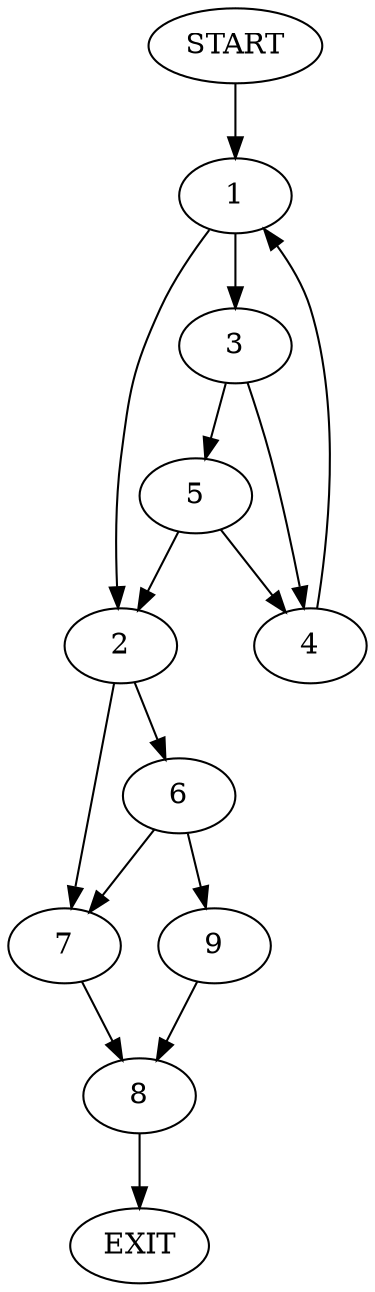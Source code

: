 digraph {
0 [label="START"]
10 [label="EXIT"]
0 -> 1
1 -> 2
1 -> 3
3 -> 4
3 -> 5
2 -> 6
2 -> 7
4 -> 1
5 -> 4
5 -> 2
7 -> 8
6 -> 7
6 -> 9
9 -> 8
8 -> 10
}
